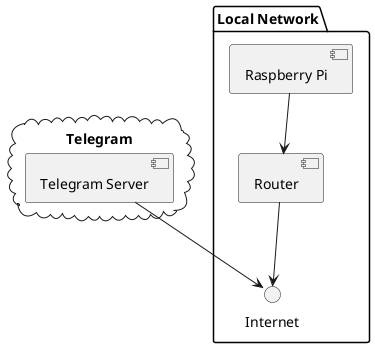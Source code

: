 @startuml Netzwerkdiagramm
cloud Telegram {
  [Telegram Server]
}

package "Local Network" {
  [Raspberry Pi] --> [Router]
  [Router] --> Internet
}

[Telegram Server] --> Internet

@enduml
